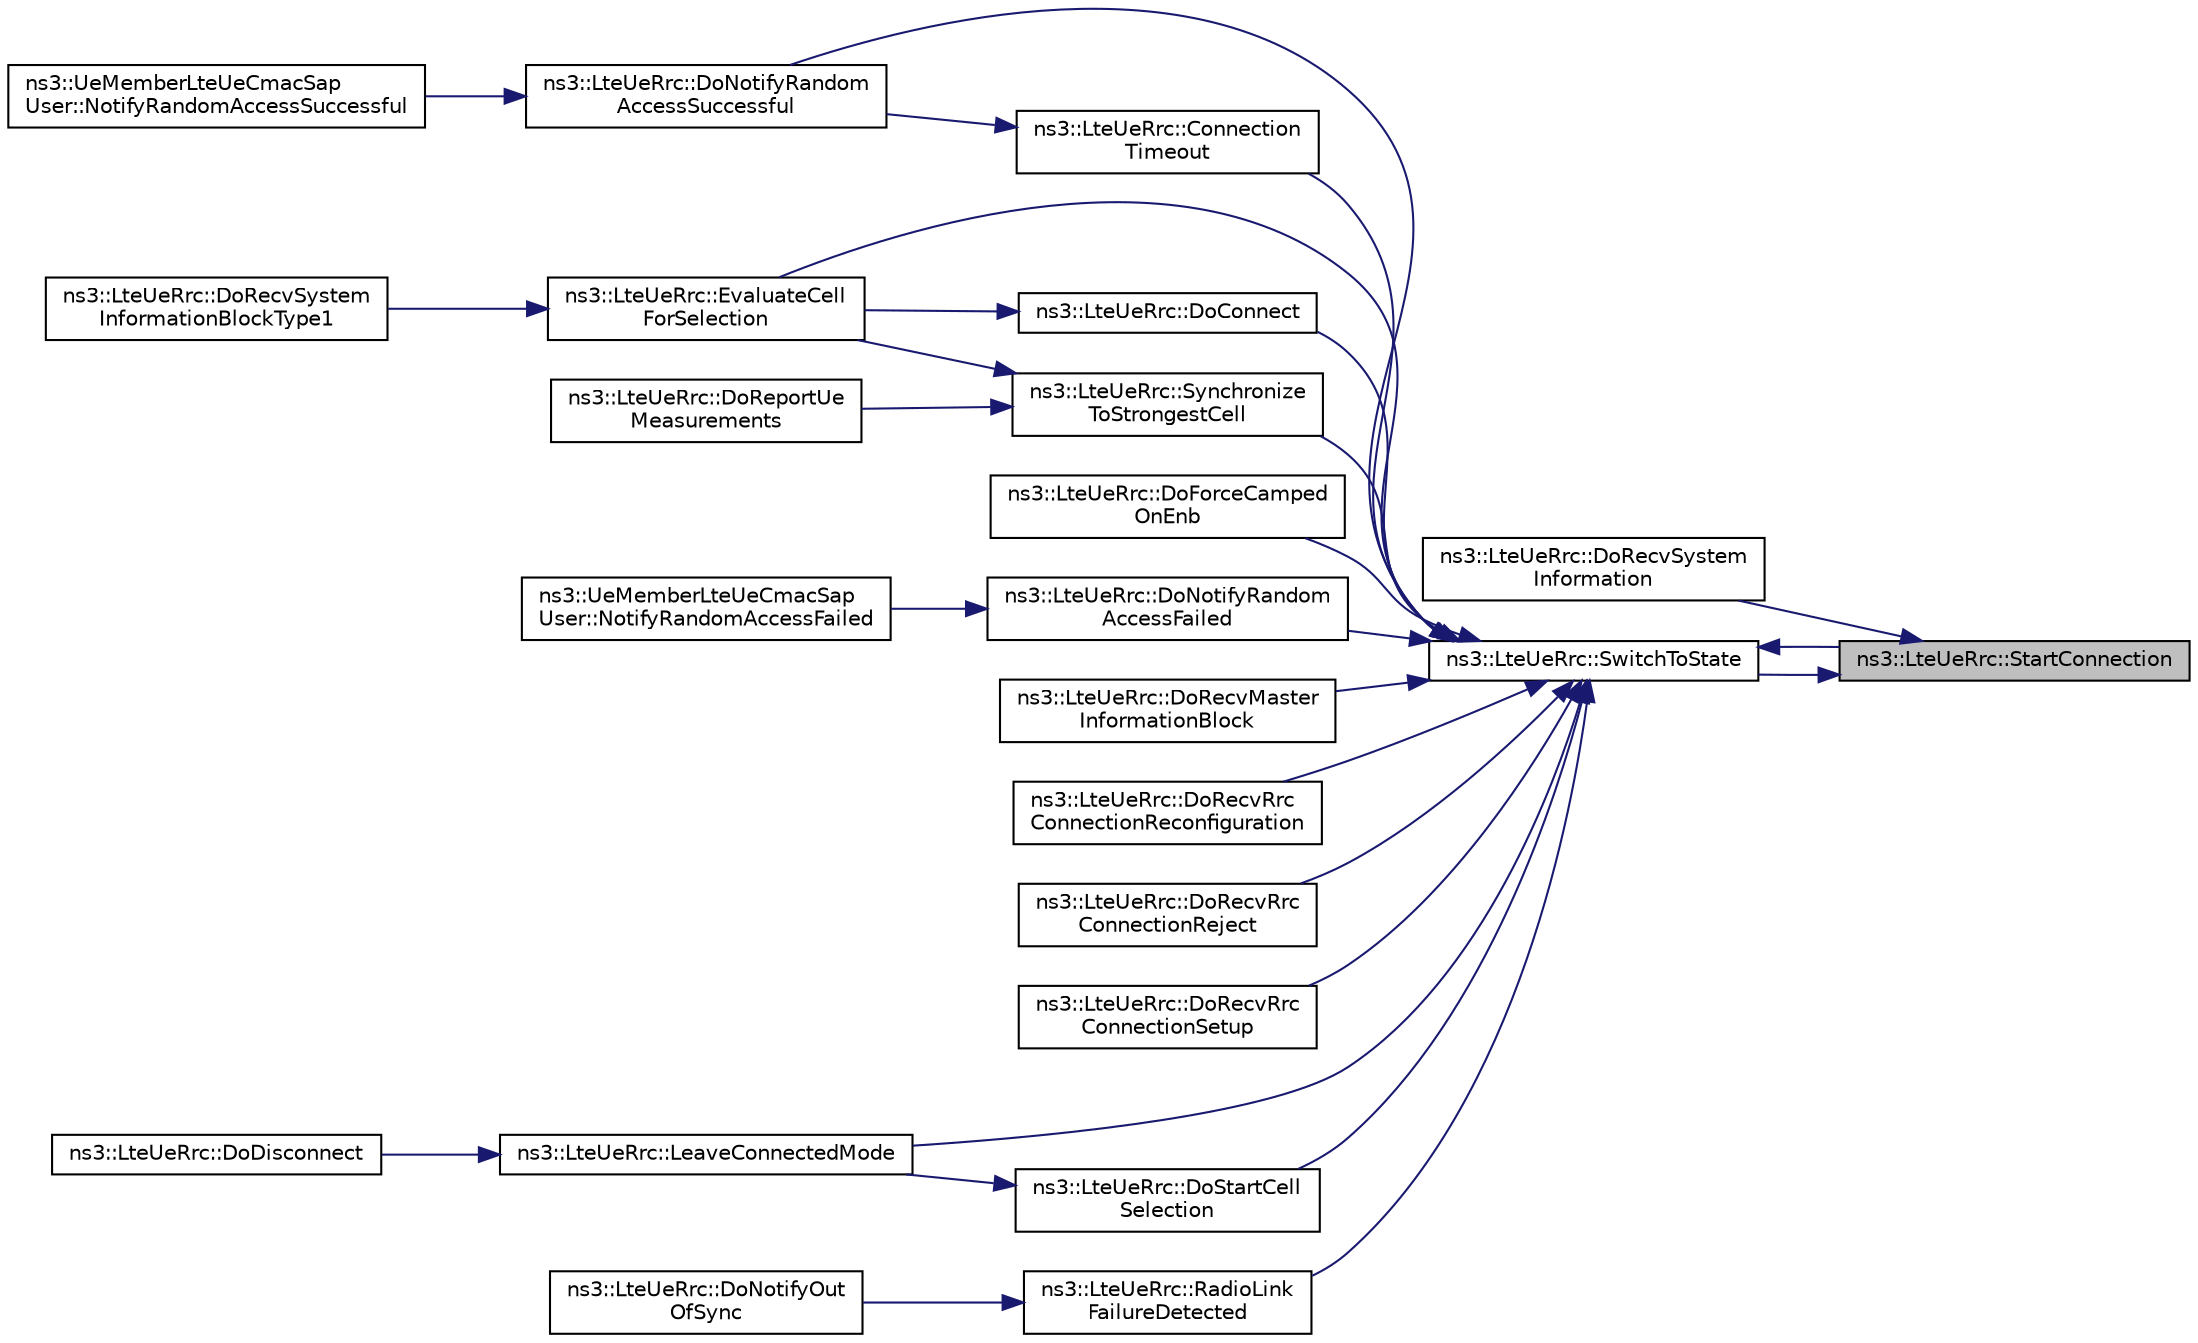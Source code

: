 digraph "ns3::LteUeRrc::StartConnection"
{
 // LATEX_PDF_SIZE
  edge [fontname="Helvetica",fontsize="10",labelfontname="Helvetica",labelfontsize="10"];
  node [fontname="Helvetica",fontsize="10",shape=record];
  rankdir="RL";
  Node1 [label="ns3::LteUeRrc::StartConnection",height=0.2,width=0.4,color="black", fillcolor="grey75", style="filled", fontcolor="black",tooltip="Start connection function."];
  Node1 -> Node2 [dir="back",color="midnightblue",fontsize="10",style="solid",fontname="Helvetica"];
  Node2 [label="ns3::LteUeRrc::DoRecvSystem\lInformation",height=0.2,width=0.4,color="black", fillcolor="white", style="filled",URL="$classns3_1_1_lte_ue_rrc.html#ac42747bda3cd2fb433b17ede5c40a084",tooltip="Part of the RRC protocol."];
  Node1 -> Node3 [dir="back",color="midnightblue",fontsize="10",style="solid",fontname="Helvetica"];
  Node3 [label="ns3::LteUeRrc::SwitchToState",height=0.2,width=0.4,color="black", fillcolor="white", style="filled",URL="$classns3_1_1_lte_ue_rrc.html#a15f1bea4c3c8d3f9949b234c0cfa12e6",tooltip="Switch the UE RRC to the given state."];
  Node3 -> Node4 [dir="back",color="midnightblue",fontsize="10",style="solid",fontname="Helvetica"];
  Node4 [label="ns3::LteUeRrc::Connection\lTimeout",height=0.2,width=0.4,color="black", fillcolor="white", style="filled",URL="$classns3_1_1_lte_ue_rrc.html#abc995027c961ea69eb6722ffc429881a",tooltip="Invoked after timer T300 expires, notifying upper layers that RRC connection establishment procedure ..."];
  Node4 -> Node5 [dir="back",color="midnightblue",fontsize="10",style="solid",fontname="Helvetica"];
  Node5 [label="ns3::LteUeRrc::DoNotifyRandom\lAccessSuccessful",height=0.2,width=0.4,color="black", fillcolor="white", style="filled",URL="$classns3_1_1_lte_ue_rrc.html#a3876ab1fee7f075bec56008349b147db",tooltip="Notify random access successful function."];
  Node5 -> Node6 [dir="back",color="midnightblue",fontsize="10",style="solid",fontname="Helvetica"];
  Node6 [label="ns3::UeMemberLteUeCmacSap\lUser::NotifyRandomAccessSuccessful",height=0.2,width=0.4,color="black", fillcolor="white", style="filled",URL="$classns3_1_1_ue_member_lte_ue_cmac_sap_user.html#a05cd8f87612e4b7044b12c8b062de00b",tooltip="Notify the RRC that the MAC Random Access procedure completed successfully."];
  Node3 -> Node7 [dir="back",color="midnightblue",fontsize="10",style="solid",fontname="Helvetica"];
  Node7 [label="ns3::LteUeRrc::DoConnect",height=0.2,width=0.4,color="black", fillcolor="white", style="filled",URL="$classns3_1_1_lte_ue_rrc.html#a21884056aa444fe4f403169991046290",tooltip="Connect function."];
  Node7 -> Node8 [dir="back",color="midnightblue",fontsize="10",style="solid",fontname="Helvetica"];
  Node8 [label="ns3::LteUeRrc::EvaluateCell\lForSelection",height=0.2,width=0.4,color="black", fillcolor="white", style="filled",URL="$classns3_1_1_lte_ue_rrc.html#abe803f32f16828473681933470a76022",tooltip="Performs cell selection evaluation to the current serving cell."];
  Node8 -> Node9 [dir="back",color="midnightblue",fontsize="10",style="solid",fontname="Helvetica"];
  Node9 [label="ns3::LteUeRrc::DoRecvSystem\lInformationBlockType1",height=0.2,width=0.4,color="black", fillcolor="white", style="filled",URL="$classns3_1_1_lte_ue_rrc.html#ac2bfb65275f3d4aac6564ab91ac765d1",tooltip="Receive system information block type 1 function."];
  Node3 -> Node10 [dir="back",color="midnightblue",fontsize="10",style="solid",fontname="Helvetica"];
  Node10 [label="ns3::LteUeRrc::DoForceCamped\lOnEnb",height=0.2,width=0.4,color="black", fillcolor="white", style="filled",URL="$classns3_1_1_lte_ue_rrc.html#af05c14315c0354f16b855f1c0525b2b3",tooltip="Force camped on ENB function."];
  Node3 -> Node11 [dir="back",color="midnightblue",fontsize="10",style="solid",fontname="Helvetica"];
  Node11 [label="ns3::LteUeRrc::DoNotifyRandom\lAccessFailed",height=0.2,width=0.4,color="black", fillcolor="white", style="filled",URL="$classns3_1_1_lte_ue_rrc.html#a1b8029d874c7eea580030d17a670b7fb",tooltip="Notify random access failed function."];
  Node11 -> Node12 [dir="back",color="midnightblue",fontsize="10",style="solid",fontname="Helvetica"];
  Node12 [label="ns3::UeMemberLteUeCmacSap\lUser::NotifyRandomAccessFailed",height=0.2,width=0.4,color="black", fillcolor="white", style="filled",URL="$classns3_1_1_ue_member_lte_ue_cmac_sap_user.html#adb702d5107fb086a478363f1f93ed0e9",tooltip="Notify the RRC that the MAC Random Access procedure failed."];
  Node3 -> Node5 [dir="back",color="midnightblue",fontsize="10",style="solid",fontname="Helvetica"];
  Node3 -> Node13 [dir="back",color="midnightblue",fontsize="10",style="solid",fontname="Helvetica"];
  Node13 [label="ns3::LteUeRrc::DoRecvMaster\lInformationBlock",height=0.2,width=0.4,color="black", fillcolor="white", style="filled",URL="$classns3_1_1_lte_ue_rrc.html#aaba9572f8e8227b56838646bed0b0e5f",tooltip="Receive master information block function."];
  Node3 -> Node14 [dir="back",color="midnightblue",fontsize="10",style="solid",fontname="Helvetica"];
  Node14 [label="ns3::LteUeRrc::DoRecvRrc\lConnectionReconfiguration",height=0.2,width=0.4,color="black", fillcolor="white", style="filled",URL="$classns3_1_1_lte_ue_rrc.html#a010d1adc54671f4a4801ff1c0e831f15",tooltip="Part of the RRC protocol."];
  Node3 -> Node15 [dir="back",color="midnightblue",fontsize="10",style="solid",fontname="Helvetica"];
  Node15 [label="ns3::LteUeRrc::DoRecvRrc\lConnectionReject",height=0.2,width=0.4,color="black", fillcolor="white", style="filled",URL="$classns3_1_1_lte_ue_rrc.html#a0c0418eb3414c454002a7bbb2362cbf5",tooltip="Part of the RRC protocol."];
  Node3 -> Node16 [dir="back",color="midnightblue",fontsize="10",style="solid",fontname="Helvetica"];
  Node16 [label="ns3::LteUeRrc::DoRecvRrc\lConnectionSetup",height=0.2,width=0.4,color="black", fillcolor="white", style="filled",URL="$classns3_1_1_lte_ue_rrc.html#a3cfc766a9d059c1102ef7c2562dccdc9",tooltip="Part of the RRC protocol."];
  Node3 -> Node17 [dir="back",color="midnightblue",fontsize="10",style="solid",fontname="Helvetica"];
  Node17 [label="ns3::LteUeRrc::DoStartCell\lSelection",height=0.2,width=0.4,color="black", fillcolor="white", style="filled",URL="$classns3_1_1_lte_ue_rrc.html#a712433b1ac5dc119ad2e5c6b0186e4d5",tooltip="Start cell selection function."];
  Node17 -> Node18 [dir="back",color="midnightblue",fontsize="10",style="solid",fontname="Helvetica"];
  Node18 [label="ns3::LteUeRrc::LeaveConnectedMode",height=0.2,width=0.4,color="black", fillcolor="white", style="filled",URL="$classns3_1_1_lte_ue_rrc.html#a9fc82457de4787faa95a0ee6e108457d",tooltip="Leave connected mode method Resets the UE back to an appropiate state depending on the nature of caus..."];
  Node18 -> Node19 [dir="back",color="midnightblue",fontsize="10",style="solid",fontname="Helvetica"];
  Node19 [label="ns3::LteUeRrc::DoDisconnect",height=0.2,width=0.4,color="black", fillcolor="white", style="filled",URL="$classns3_1_1_lte_ue_rrc.html#a19261f50e28cce9c61d12c205d45a651",tooltip="Disconnect function."];
  Node3 -> Node8 [dir="back",color="midnightblue",fontsize="10",style="solid",fontname="Helvetica"];
  Node3 -> Node18 [dir="back",color="midnightblue",fontsize="10",style="solid",fontname="Helvetica"];
  Node3 -> Node20 [dir="back",color="midnightblue",fontsize="10",style="solid",fontname="Helvetica"];
  Node20 [label="ns3::LteUeRrc::RadioLink\lFailureDetected",height=0.2,width=0.4,color="black", fillcolor="white", style="filled",URL="$classns3_1_1_lte_ue_rrc.html#a814c54e80a110602cadf452321711836",tooltip="Radio link failure detected function."];
  Node20 -> Node21 [dir="back",color="midnightblue",fontsize="10",style="solid",fontname="Helvetica"];
  Node21 [label="ns3::LteUeRrc::DoNotifyOut\lOfSync",height=0.2,width=0.4,color="black", fillcolor="white", style="filled",URL="$classns3_1_1_lte_ue_rrc.html#a0a684abb571647ca019e16fc1761452c",tooltip="Do notify out of sync function."];
  Node3 -> Node1 [dir="back",color="midnightblue",fontsize="10",style="solid",fontname="Helvetica"];
  Node3 -> Node22 [dir="back",color="midnightblue",fontsize="10",style="solid",fontname="Helvetica"];
  Node22 [label="ns3::LteUeRrc::Synchronize\lToStrongestCell",height=0.2,width=0.4,color="black", fillcolor="white", style="filled",URL="$classns3_1_1_lte_ue_rrc.html#a4ae3c615baa5a37f7f8b24c44c5b19e3",tooltip="Go through the list of measurement results, choose the one with the strongest RSRP,..."];
  Node22 -> Node23 [dir="back",color="midnightblue",fontsize="10",style="solid",fontname="Helvetica"];
  Node23 [label="ns3::LteUeRrc::DoReportUe\lMeasurements",height=0.2,width=0.4,color="black", fillcolor="white", style="filled",URL="$classns3_1_1_lte_ue_rrc.html#a95f2a735a6762703344d1d829d7df5db",tooltip="Report UE measurements function."];
  Node22 -> Node8 [dir="back",color="midnightblue",fontsize="10",style="solid",fontname="Helvetica"];
}
